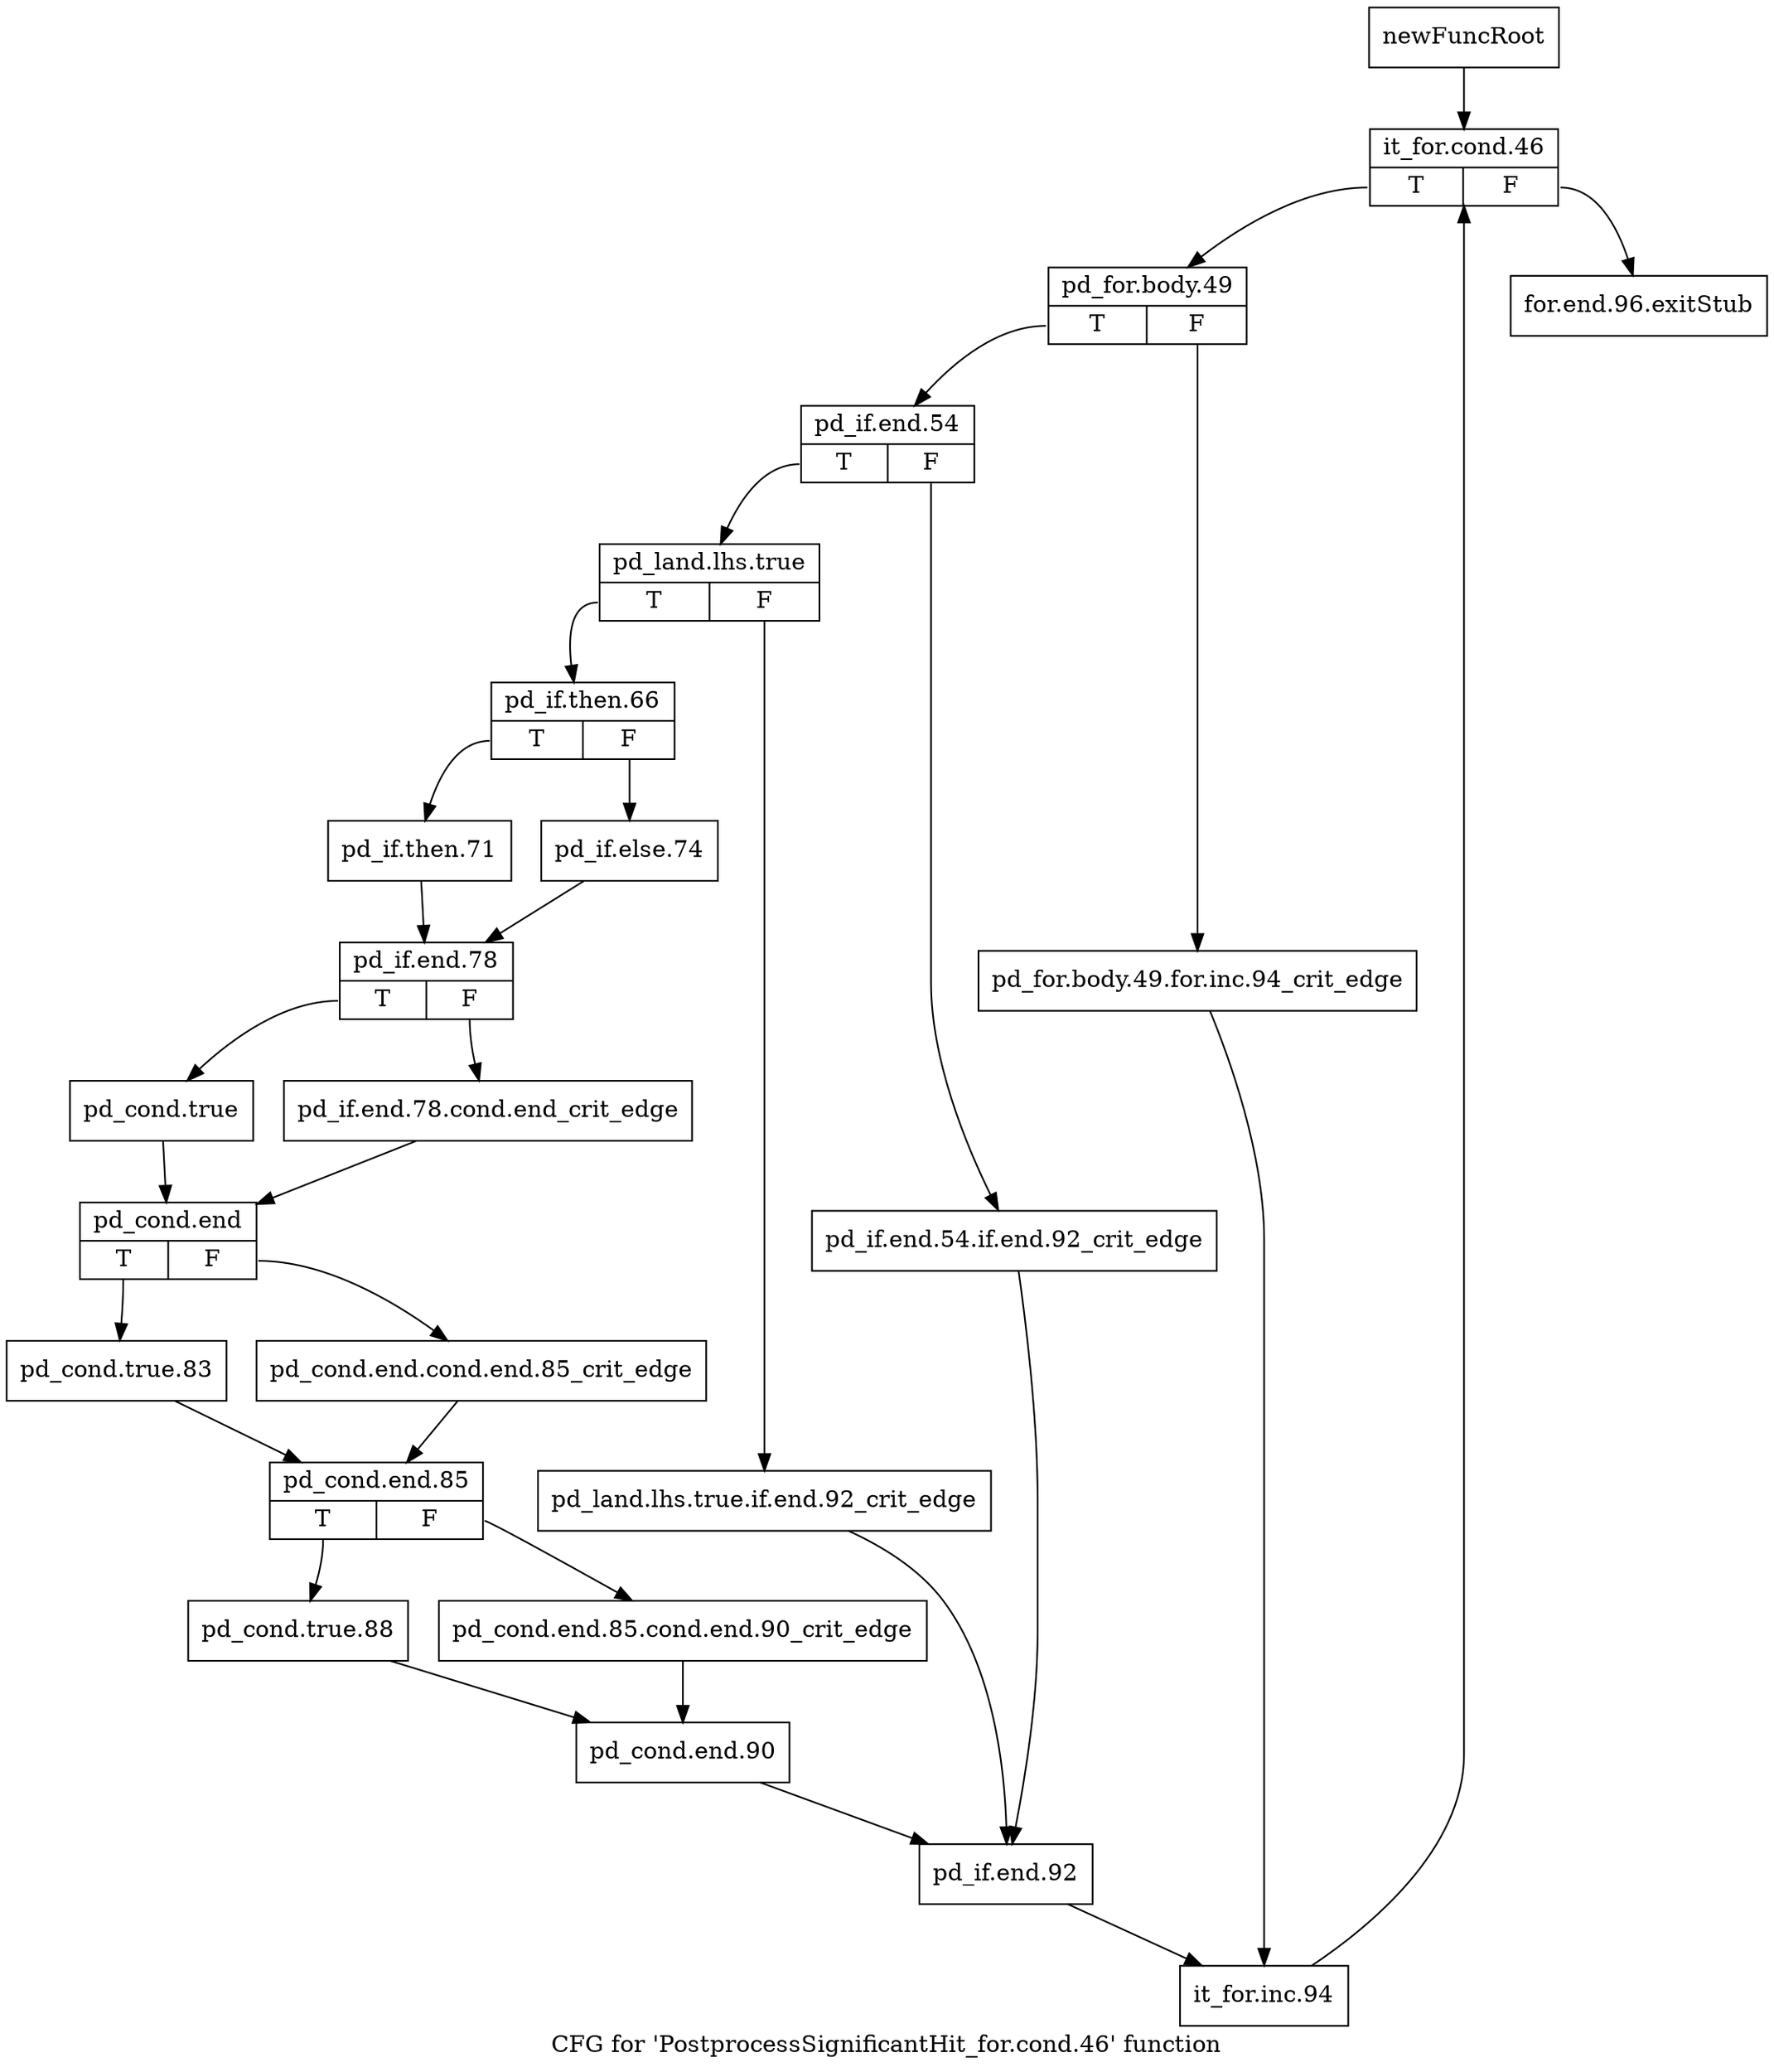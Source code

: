 digraph "CFG for 'PostprocessSignificantHit_for.cond.46' function" {
	label="CFG for 'PostprocessSignificantHit_for.cond.46' function";

	Node0x2fb6fa0 [shape=record,label="{newFuncRoot}"];
	Node0x2fb6fa0 -> Node0x2fb7040;
	Node0x2fb6ff0 [shape=record,label="{for.end.96.exitStub}"];
	Node0x2fb7040 [shape=record,label="{it_for.cond.46|{<s0>T|<s1>F}}"];
	Node0x2fb7040:s0 -> Node0x2fb7090;
	Node0x2fb7040:s1 -> Node0x2fb6ff0;
	Node0x2fb7090 [shape=record,label="{pd_for.body.49|{<s0>T|<s1>F}}"];
	Node0x2fb7090:s0 -> Node0x2fb7130;
	Node0x2fb7090:s1 -> Node0x2fb70e0;
	Node0x2fb70e0 [shape=record,label="{pd_for.body.49.for.inc.94_crit_edge}"];
	Node0x2fb70e0 -> Node0x2fb76d0;
	Node0x2fb7130 [shape=record,label="{pd_if.end.54|{<s0>T|<s1>F}}"];
	Node0x2fb7130:s0 -> Node0x2fb71d0;
	Node0x2fb7130:s1 -> Node0x2fb7180;
	Node0x2fb7180 [shape=record,label="{pd_if.end.54.if.end.92_crit_edge}"];
	Node0x2fb7180 -> Node0x2fb7680;
	Node0x2fb71d0 [shape=record,label="{pd_land.lhs.true|{<s0>T|<s1>F}}"];
	Node0x2fb71d0:s0 -> Node0x2fb7270;
	Node0x2fb71d0:s1 -> Node0x2fb7220;
	Node0x2fb7220 [shape=record,label="{pd_land.lhs.true.if.end.92_crit_edge}"];
	Node0x2fb7220 -> Node0x2fb7680;
	Node0x2fb7270 [shape=record,label="{pd_if.then.66|{<s0>T|<s1>F}}"];
	Node0x2fb7270:s0 -> Node0x2fb7310;
	Node0x2fb7270:s1 -> Node0x2fb72c0;
	Node0x2fb72c0 [shape=record,label="{pd_if.else.74}"];
	Node0x2fb72c0 -> Node0x2fb7360;
	Node0x2fb7310 [shape=record,label="{pd_if.then.71}"];
	Node0x2fb7310 -> Node0x2fb7360;
	Node0x2fb7360 [shape=record,label="{pd_if.end.78|{<s0>T|<s1>F}}"];
	Node0x2fb7360:s0 -> Node0x2fb7400;
	Node0x2fb7360:s1 -> Node0x2fb73b0;
	Node0x2fb73b0 [shape=record,label="{pd_if.end.78.cond.end_crit_edge}"];
	Node0x2fb73b0 -> Node0x2fb7450;
	Node0x2fb7400 [shape=record,label="{pd_cond.true}"];
	Node0x2fb7400 -> Node0x2fb7450;
	Node0x2fb7450 [shape=record,label="{pd_cond.end|{<s0>T|<s1>F}}"];
	Node0x2fb7450:s0 -> Node0x2fb74f0;
	Node0x2fb7450:s1 -> Node0x2fb74a0;
	Node0x2fb74a0 [shape=record,label="{pd_cond.end.cond.end.85_crit_edge}"];
	Node0x2fb74a0 -> Node0x2fb7540;
	Node0x2fb74f0 [shape=record,label="{pd_cond.true.83}"];
	Node0x2fb74f0 -> Node0x2fb7540;
	Node0x2fb7540 [shape=record,label="{pd_cond.end.85|{<s0>T|<s1>F}}"];
	Node0x2fb7540:s0 -> Node0x2fb75e0;
	Node0x2fb7540:s1 -> Node0x2fb7590;
	Node0x2fb7590 [shape=record,label="{pd_cond.end.85.cond.end.90_crit_edge}"];
	Node0x2fb7590 -> Node0x2fb7630;
	Node0x2fb75e0 [shape=record,label="{pd_cond.true.88}"];
	Node0x2fb75e0 -> Node0x2fb7630;
	Node0x2fb7630 [shape=record,label="{pd_cond.end.90}"];
	Node0x2fb7630 -> Node0x2fb7680;
	Node0x2fb7680 [shape=record,label="{pd_if.end.92}"];
	Node0x2fb7680 -> Node0x2fb76d0;
	Node0x2fb76d0 [shape=record,label="{it_for.inc.94}"];
	Node0x2fb76d0 -> Node0x2fb7040;
}
